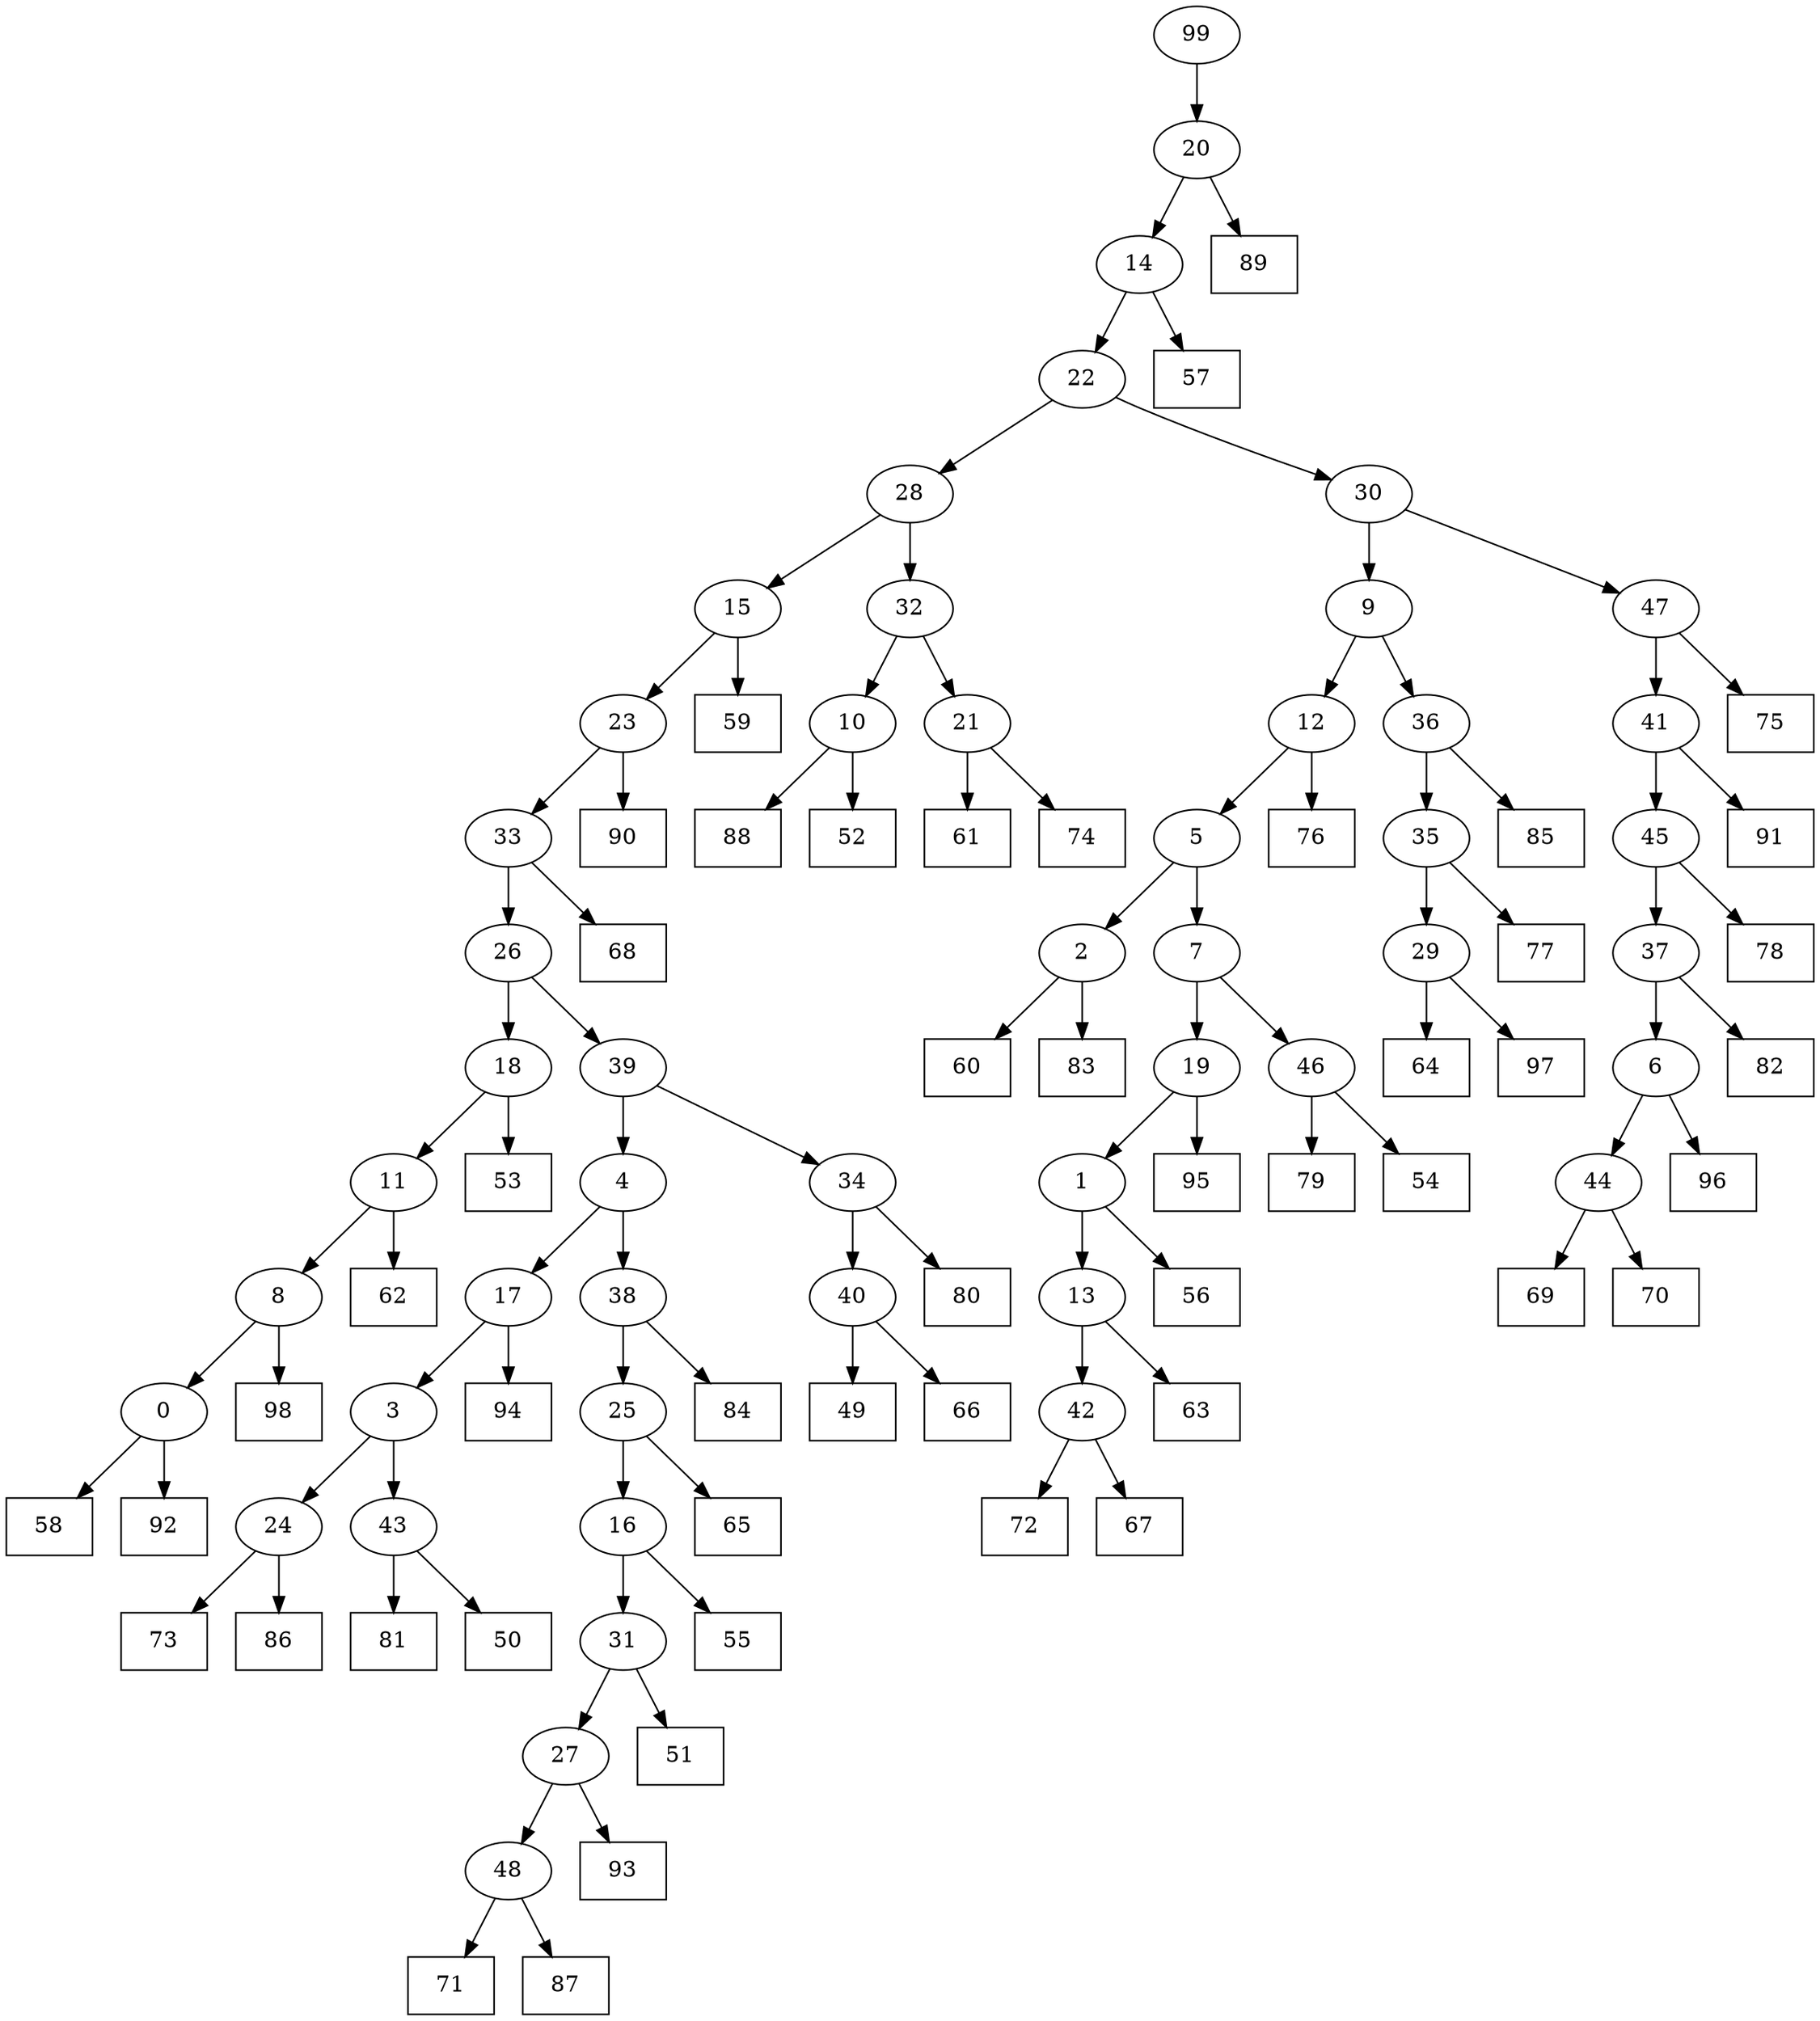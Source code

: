 digraph G {
0[label="0"];
1[label="1"];
2[label="2"];
3[label="3"];
4[label="4"];
5[label="5"];
6[label="6"];
7[label="7"];
8[label="8"];
9[label="9"];
10[label="10"];
11[label="11"];
12[label="12"];
13[label="13"];
14[label="14"];
15[label="15"];
16[label="16"];
17[label="17"];
18[label="18"];
19[label="19"];
20[label="20"];
21[label="21"];
22[label="22"];
23[label="23"];
24[label="24"];
25[label="25"];
26[label="26"];
27[label="27"];
28[label="28"];
29[label="29"];
30[label="30"];
31[label="31"];
32[label="32"];
33[label="33"];
34[label="34"];
35[label="35"];
36[label="36"];
37[label="37"];
38[label="38"];
39[label="39"];
40[label="40"];
41[label="41"];
42[label="42"];
43[label="43"];
44[label="44"];
45[label="45"];
46[label="46"];
47[label="47"];
48[label="48"];
49[shape=box,label="95"];
50[shape=box,label="68"];
51[shape=box,label="57"];
52[shape=box,label="71"];
53[shape=box,label="64"];
54[shape=box,label="73"];
55[shape=box,label="61"];
56[shape=box,label="79"];
57[shape=box,label="78"];
58[shape=box,label="65"];
59[shape=box,label="82"];
60[shape=box,label="54"];
61[shape=box,label="89"];
62[shape=box,label="90"];
63[shape=box,label="76"];
64[shape=box,label="72"];
65[shape=box,label="62"];
66[shape=box,label="93"];
67[shape=box,label="49"];
68[shape=box,label="91"];
69[shape=box,label="98"];
70[shape=box,label="80"];
71[shape=box,label="59"];
72[shape=box,label="94"];
73[shape=box,label="58"];
74[shape=box,label="60"];
75[shape=box,label="69"];
76[shape=box,label="81"];
77[shape=box,label="84"];
78[shape=box,label="56"];
79[shape=box,label="70"];
80[shape=box,label="75"];
81[shape=box,label="85"];
82[shape=box,label="92"];
83[shape=box,label="67"];
84[shape=box,label="74"];
85[shape=box,label="83"];
86[shape=box,label="66"];
87[shape=box,label="53"];
88[shape=box,label="97"];
89[shape=box,label="88"];
90[shape=box,label="63"];
91[shape=box,label="77"];
92[shape=box,label="50"];
93[shape=box,label="87"];
94[shape=box,label="96"];
95[shape=box,label="51"];
96[shape=box,label="52"];
97[shape=box,label="86"];
98[shape=box,label="55"];
99[label="99"];
10->96 ;
29->53 ;
23->62 ;
0->82 ;
43->76 ;
42->83 ;
31->95 ;
45->57 ;
38->77 ;
13->90 ;
12->5 ;
11->65 ;
25->58 ;
1->13 ;
37->59 ;
6->94 ;
12->63 ;
22->30 ;
47->41 ;
21->55 ;
99->20 ;
20->14 ;
20->61 ;
27->48 ;
24->97 ;
44->79 ;
36->81 ;
33->50 ;
40->86 ;
4->38 ;
33->26 ;
25->16 ;
8->69 ;
38->25 ;
14->51 ;
1->78 ;
48->52 ;
9->36 ;
10->89 ;
16->98 ;
41->68 ;
27->66 ;
0->73 ;
15->23 ;
23->33 ;
46->56 ;
24->54 ;
18->87 ;
16->31 ;
34->70 ;
26->18 ;
32->21 ;
21->84 ;
31->27 ;
42->64 ;
35->91 ;
40->67 ;
17->3 ;
3->24 ;
41->45 ;
43->92 ;
13->42 ;
48->93 ;
45->37 ;
37->6 ;
19->49 ;
8->0 ;
32->10 ;
4->17 ;
17->72 ;
14->22 ;
30->9 ;
26->39 ;
39->4 ;
29->88 ;
2->74 ;
28->32 ;
18->11 ;
11->8 ;
9->12 ;
28->15 ;
15->71 ;
22->28 ;
6->44 ;
44->75 ;
19->1 ;
35->29 ;
34->40 ;
30->47 ;
47->80 ;
39->34 ;
5->2 ;
2->85 ;
36->35 ;
5->7 ;
7->19 ;
3->43 ;
7->46 ;
46->60 ;
}

